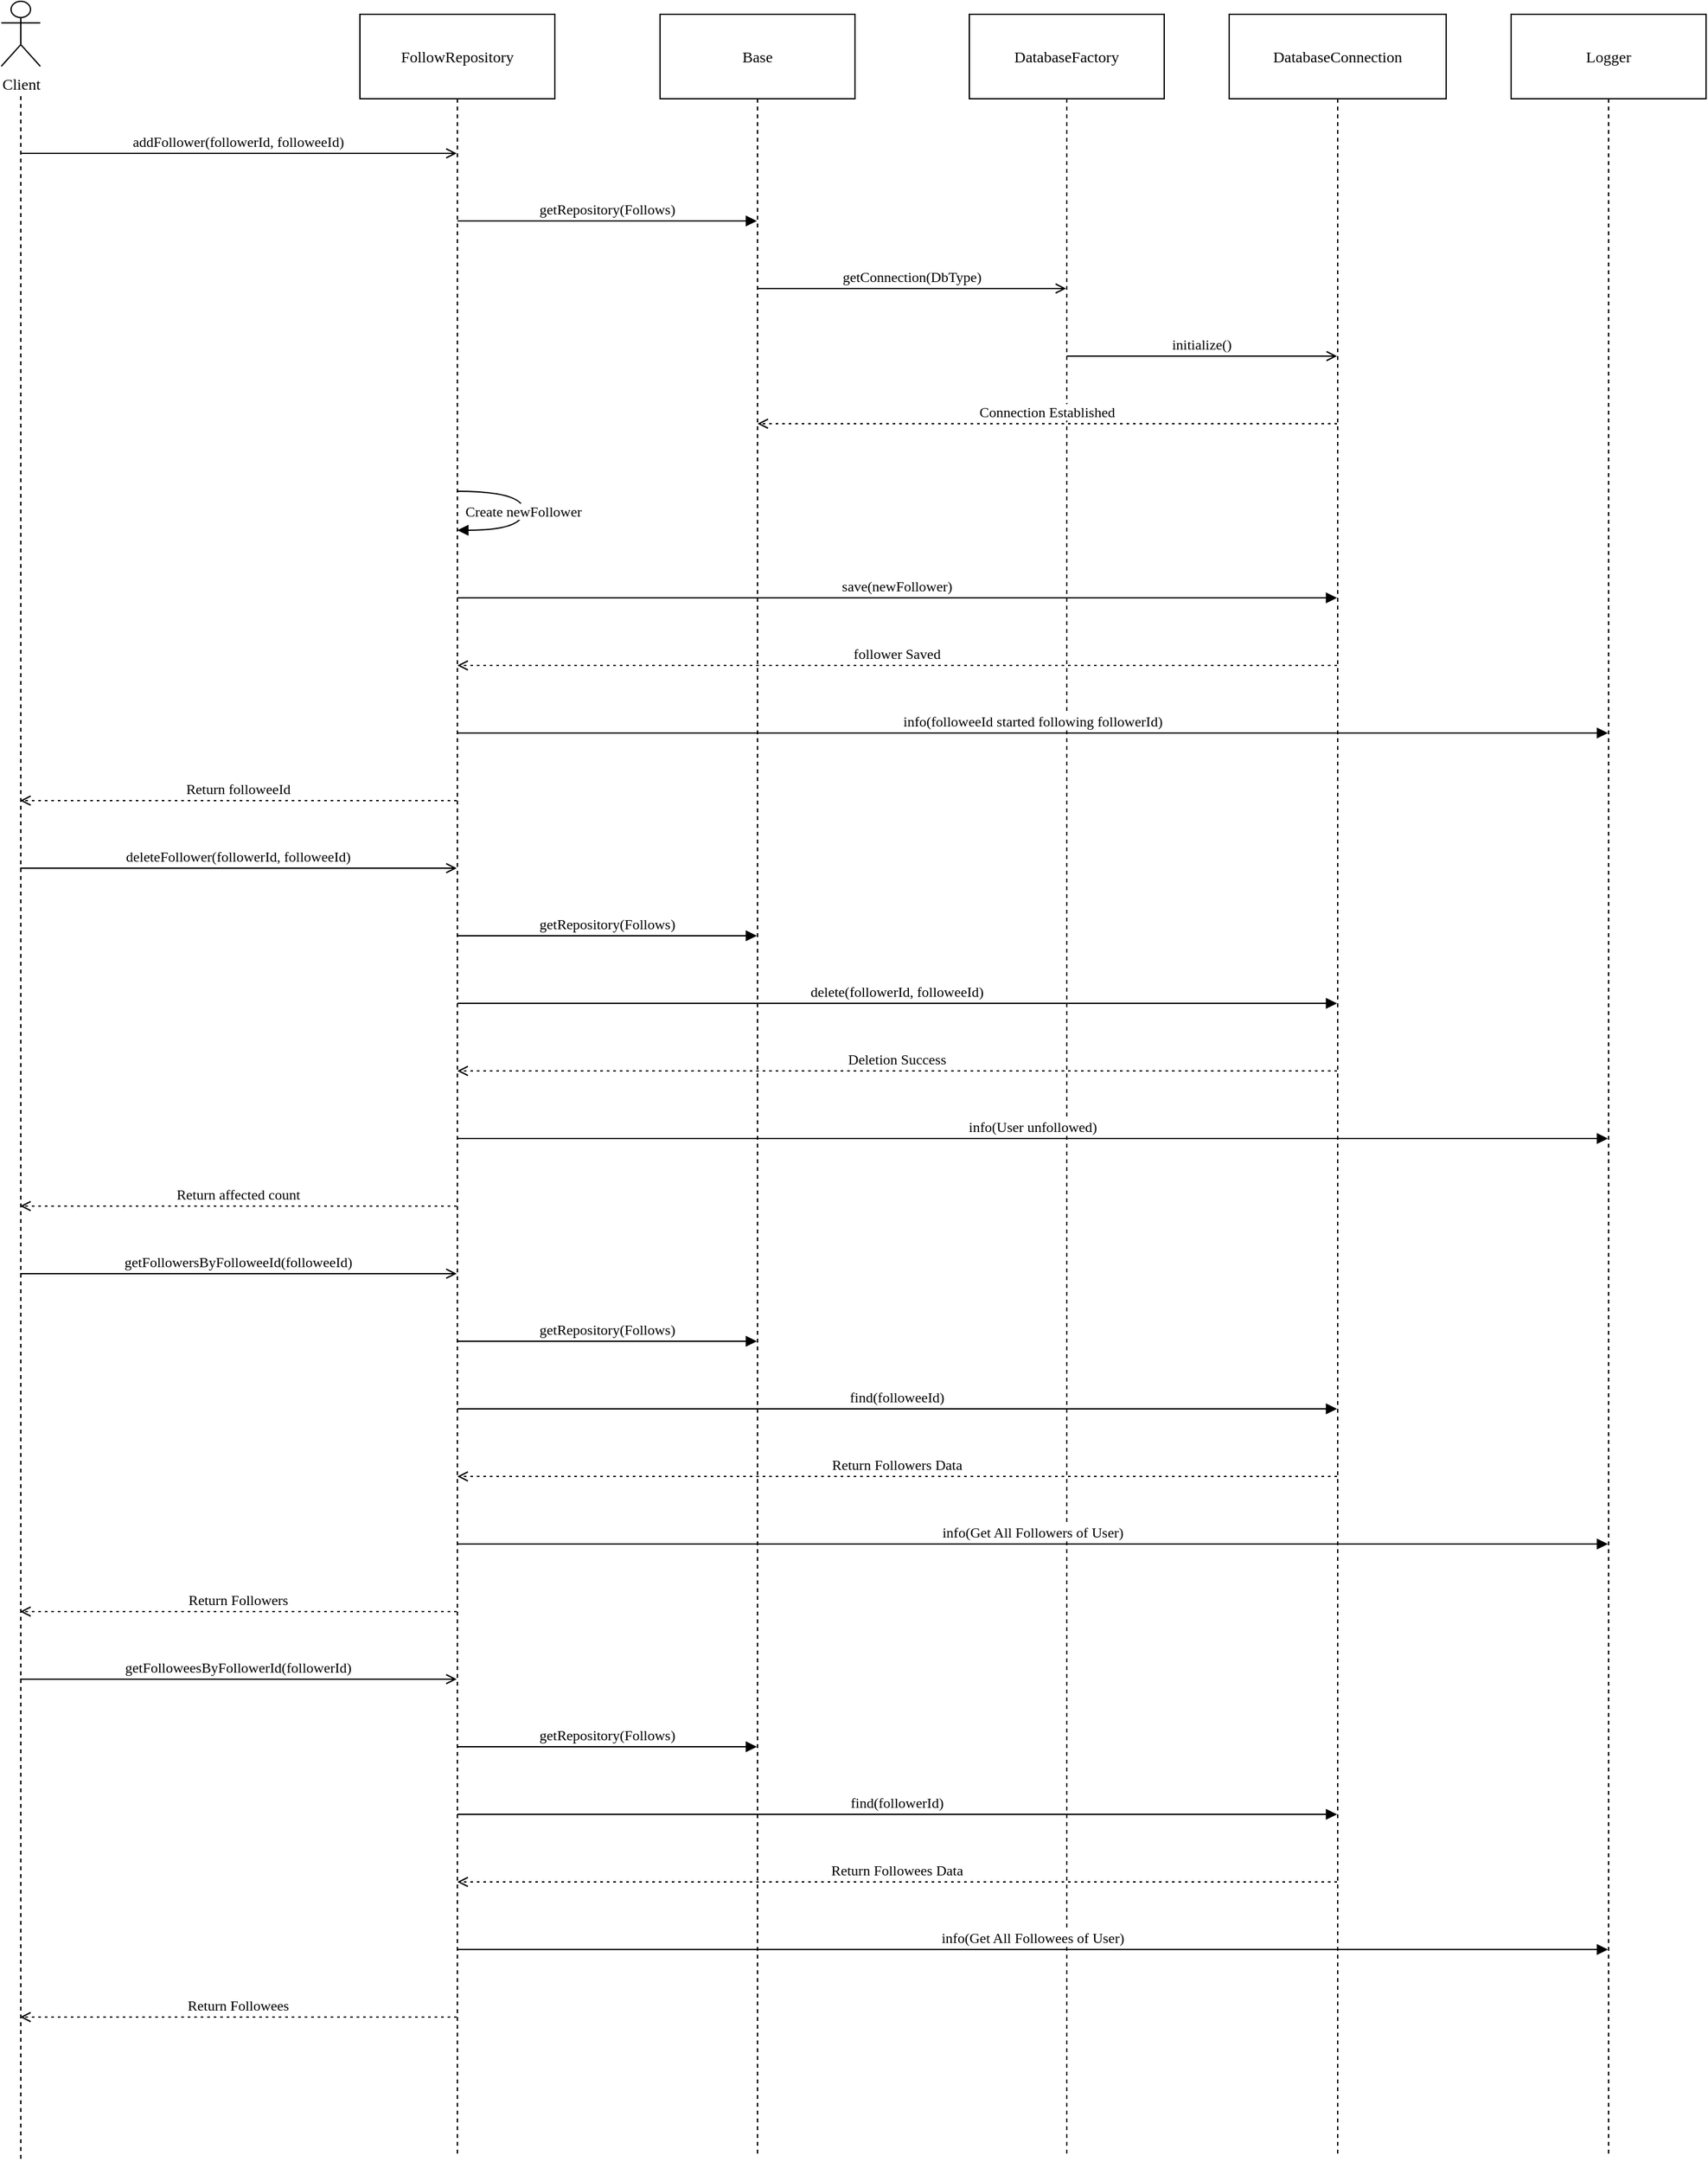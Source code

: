 <mxfile version="26.1.2">
  <diagram name="Page-1" id="sI9sfIEU1DzrIv63sCzL">
    <mxGraphModel dx="880" dy="426" grid="1" gridSize="10" guides="1" tooltips="1" connect="1" arrows="1" fold="1" page="1" pageScale="1" pageWidth="850" pageHeight="1100" math="0" shadow="0">
      <root>
        <mxCell id="0" />
        <mxCell id="1" parent="0" />
        <mxCell id="wESQC5PjeXK2KQ446HtL-2" value="FollowRepository" style="shape=umlLifeline;perimeter=lifelinePerimeter;whiteSpace=wrap;container=1;dropTarget=0;collapsible=0;recursiveResize=0;outlineConnect=0;portConstraint=eastwest;newEdgeStyle={&quot;edgeStyle&quot;:&quot;elbowEdgeStyle&quot;,&quot;elbow&quot;:&quot;vertical&quot;,&quot;curved&quot;:0,&quot;rounded&quot;:0};size=65;fontFamily=Verdana;fontStyle=0" vertex="1" parent="1">
          <mxGeometry x="356" y="20" width="150" height="1646" as="geometry" />
        </mxCell>
        <mxCell id="wESQC5PjeXK2KQ446HtL-3" value="Base" style="shape=umlLifeline;perimeter=lifelinePerimeter;whiteSpace=wrap;container=1;dropTarget=0;collapsible=0;recursiveResize=0;outlineConnect=0;portConstraint=eastwest;newEdgeStyle={&quot;edgeStyle&quot;:&quot;elbowEdgeStyle&quot;,&quot;elbow&quot;:&quot;vertical&quot;,&quot;curved&quot;:0,&quot;rounded&quot;:0};size=65;fontFamily=Verdana;fontStyle=0" vertex="1" parent="1">
          <mxGeometry x="587" y="20" width="150" height="1646" as="geometry" />
        </mxCell>
        <mxCell id="wESQC5PjeXK2KQ446HtL-4" value="DatabaseFactory" style="shape=umlLifeline;perimeter=lifelinePerimeter;whiteSpace=wrap;container=1;dropTarget=0;collapsible=0;recursiveResize=0;outlineConnect=0;portConstraint=eastwest;newEdgeStyle={&quot;edgeStyle&quot;:&quot;elbowEdgeStyle&quot;,&quot;elbow&quot;:&quot;vertical&quot;,&quot;curved&quot;:0,&quot;rounded&quot;:0};size=65;fontFamily=Verdana;fontStyle=0" vertex="1" parent="1">
          <mxGeometry x="825" y="20" width="150" height="1646" as="geometry" />
        </mxCell>
        <mxCell id="wESQC5PjeXK2KQ446HtL-5" value="DatabaseConnection" style="shape=umlLifeline;perimeter=lifelinePerimeter;whiteSpace=wrap;container=1;dropTarget=0;collapsible=0;recursiveResize=0;outlineConnect=0;portConstraint=eastwest;newEdgeStyle={&quot;edgeStyle&quot;:&quot;elbowEdgeStyle&quot;,&quot;elbow&quot;:&quot;vertical&quot;,&quot;curved&quot;:0,&quot;rounded&quot;:0};size=65;fontFamily=Verdana;fontStyle=0" vertex="1" parent="1">
          <mxGeometry x="1025" y="20" width="167" height="1646" as="geometry" />
        </mxCell>
        <mxCell id="wESQC5PjeXK2KQ446HtL-6" value="Logger" style="shape=umlLifeline;perimeter=lifelinePerimeter;whiteSpace=wrap;container=1;dropTarget=0;collapsible=0;recursiveResize=0;outlineConnect=0;portConstraint=eastwest;newEdgeStyle={&quot;edgeStyle&quot;:&quot;elbowEdgeStyle&quot;,&quot;elbow&quot;:&quot;vertical&quot;,&quot;curved&quot;:0,&quot;rounded&quot;:0};size=65;fontFamily=Verdana;fontStyle=0" vertex="1" parent="1">
          <mxGeometry x="1242" y="20" width="150" height="1646" as="geometry" />
        </mxCell>
        <mxCell id="wESQC5PjeXK2KQ446HtL-8" value="addFollower(followerId, followeeId)" style="verticalAlign=bottom;edgeStyle=elbowEdgeStyle;elbow=vertical;curved=0;rounded=0;endArrow=open;fontFamily=Verdana;fontStyle=0;endFill=0;" edge="1" parent="1" target="wESQC5PjeXK2KQ446HtL-2">
          <mxGeometry relative="1" as="geometry">
            <Array as="points">
              <mxPoint x="272" y="127" />
            </Array>
            <mxPoint x="94.5" y="127" as="sourcePoint" />
          </mxGeometry>
        </mxCell>
        <mxCell id="wESQC5PjeXK2KQ446HtL-9" value="getRepository(Follows)" style="verticalAlign=bottom;edgeStyle=elbowEdgeStyle;elbow=vertical;curved=0;rounded=0;endArrow=block;fontFamily=Verdana;fontStyle=0" edge="1" parent="1" source="wESQC5PjeXK2KQ446HtL-2" target="wESQC5PjeXK2KQ446HtL-3">
          <mxGeometry relative="1" as="geometry">
            <Array as="points">
              <mxPoint x="555" y="179" />
            </Array>
          </mxGeometry>
        </mxCell>
        <mxCell id="wESQC5PjeXK2KQ446HtL-10" value="getConnection(DbType)" style="verticalAlign=bottom;edgeStyle=elbowEdgeStyle;elbow=vertical;curved=0;rounded=0;endArrow=open;fontFamily=Verdana;fontStyle=0;endFill=0;" edge="1" parent="1" source="wESQC5PjeXK2KQ446HtL-3" target="wESQC5PjeXK2KQ446HtL-4">
          <mxGeometry relative="1" as="geometry">
            <Array as="points">
              <mxPoint x="790" y="231" />
            </Array>
          </mxGeometry>
        </mxCell>
        <mxCell id="wESQC5PjeXK2KQ446HtL-11" value="initialize()" style="verticalAlign=bottom;edgeStyle=elbowEdgeStyle;elbow=vertical;curved=0;rounded=0;endArrow=open;fontFamily=Verdana;fontStyle=0;endFill=0;" edge="1" parent="1" source="wESQC5PjeXK2KQ446HtL-4" target="wESQC5PjeXK2KQ446HtL-5">
          <mxGeometry relative="1" as="geometry">
            <Array as="points">
              <mxPoint x="1013" y="283" />
            </Array>
          </mxGeometry>
        </mxCell>
        <mxCell id="wESQC5PjeXK2KQ446HtL-12" value="Connection Established" style="verticalAlign=bottom;edgeStyle=elbowEdgeStyle;elbow=vertical;curved=0;rounded=0;dashed=1;dashPattern=2 3;endArrow=open;fontFamily=Verdana;fontStyle=0;endFill=0;" edge="1" parent="1" source="wESQC5PjeXK2KQ446HtL-5" target="wESQC5PjeXK2KQ446HtL-3">
          <mxGeometry relative="1" as="geometry">
            <Array as="points">
              <mxPoint x="897" y="335" />
            </Array>
          </mxGeometry>
        </mxCell>
        <mxCell id="wESQC5PjeXK2KQ446HtL-13" value="Create newFollower" style="curved=1;endArrow=block;rounded=0;fontFamily=Verdana;fontStyle=0" edge="1" parent="1" source="wESQC5PjeXK2KQ446HtL-2" target="wESQC5PjeXK2KQ446HtL-2">
          <mxGeometry relative="1" as="geometry">
            <Array as="points">
              <mxPoint x="482" y="387" />
              <mxPoint x="482" y="417" />
            </Array>
          </mxGeometry>
        </mxCell>
        <mxCell id="wESQC5PjeXK2KQ446HtL-14" value="save(newFollower)" style="verticalAlign=bottom;edgeStyle=elbowEdgeStyle;elbow=vertical;curved=0;rounded=0;endArrow=block;fontFamily=Verdana;fontStyle=0" edge="1" parent="1" source="wESQC5PjeXK2KQ446HtL-2" target="wESQC5PjeXK2KQ446HtL-5">
          <mxGeometry relative="1" as="geometry">
            <Array as="points">
              <mxPoint x="778" y="469" />
            </Array>
          </mxGeometry>
        </mxCell>
        <mxCell id="wESQC5PjeXK2KQ446HtL-15" value="follower Saved" style="verticalAlign=bottom;edgeStyle=elbowEdgeStyle;elbow=vertical;curved=0;rounded=0;dashed=1;dashPattern=2 3;endArrow=open;fontFamily=Verdana;fontStyle=0;endFill=0;" edge="1" parent="1" source="wESQC5PjeXK2KQ446HtL-5" target="wESQC5PjeXK2KQ446HtL-2">
          <mxGeometry relative="1" as="geometry">
            <Array as="points">
              <mxPoint x="781" y="521" />
            </Array>
          </mxGeometry>
        </mxCell>
        <mxCell id="wESQC5PjeXK2KQ446HtL-16" value="info(followeeId started following followerId)" style="verticalAlign=bottom;edgeStyle=elbowEdgeStyle;elbow=vertical;curved=0;rounded=0;endArrow=block;fontFamily=Verdana;fontStyle=0" edge="1" parent="1" source="wESQC5PjeXK2KQ446HtL-2" target="wESQC5PjeXK2KQ446HtL-6">
          <mxGeometry relative="1" as="geometry">
            <Array as="points">
              <mxPoint x="883" y="573" />
            </Array>
          </mxGeometry>
        </mxCell>
        <mxCell id="wESQC5PjeXK2KQ446HtL-17" value="Return followeeId" style="verticalAlign=bottom;edgeStyle=elbowEdgeStyle;elbow=vertical;curved=0;rounded=0;dashed=1;dashPattern=2 3;endArrow=open;fontFamily=Verdana;fontStyle=0;endFill=0;" edge="1" parent="1" source="wESQC5PjeXK2KQ446HtL-2">
          <mxGeometry relative="1" as="geometry">
            <Array as="points">
              <mxPoint x="275" y="625" />
            </Array>
            <mxPoint x="94.5" y="625" as="targetPoint" />
          </mxGeometry>
        </mxCell>
        <mxCell id="wESQC5PjeXK2KQ446HtL-18" value="deleteFollower(followerId, followeeId)" style="verticalAlign=bottom;edgeStyle=elbowEdgeStyle;elbow=vertical;curved=0;rounded=0;endArrow=open;fontFamily=Verdana;fontStyle=0;endFill=0;" edge="1" parent="1" target="wESQC5PjeXK2KQ446HtL-2">
          <mxGeometry relative="1" as="geometry">
            <Array as="points">
              <mxPoint x="272" y="677" />
            </Array>
            <mxPoint x="94.5" y="677" as="sourcePoint" />
          </mxGeometry>
        </mxCell>
        <mxCell id="wESQC5PjeXK2KQ446HtL-19" value="getRepository(Follows)" style="verticalAlign=bottom;edgeStyle=elbowEdgeStyle;elbow=vertical;curved=0;rounded=0;endArrow=block;fontFamily=Verdana;fontStyle=0" edge="1" parent="1" source="wESQC5PjeXK2KQ446HtL-2" target="wESQC5PjeXK2KQ446HtL-3">
          <mxGeometry relative="1" as="geometry">
            <Array as="points">
              <mxPoint x="555" y="729" />
            </Array>
          </mxGeometry>
        </mxCell>
        <mxCell id="wESQC5PjeXK2KQ446HtL-20" value="delete(followerId, followeeId)" style="verticalAlign=bottom;edgeStyle=elbowEdgeStyle;elbow=vertical;curved=0;rounded=0;endArrow=block;fontFamily=Verdana;fontStyle=0" edge="1" parent="1" source="wESQC5PjeXK2KQ446HtL-2" target="wESQC5PjeXK2KQ446HtL-5">
          <mxGeometry relative="1" as="geometry">
            <Array as="points">
              <mxPoint x="778" y="781" />
            </Array>
          </mxGeometry>
        </mxCell>
        <mxCell id="wESQC5PjeXK2KQ446HtL-21" value="Deletion Success" style="verticalAlign=bottom;edgeStyle=elbowEdgeStyle;elbow=vertical;curved=0;rounded=0;dashed=1;dashPattern=2 3;endArrow=open;fontFamily=Verdana;fontStyle=0;endFill=0;" edge="1" parent="1" source="wESQC5PjeXK2KQ446HtL-5" target="wESQC5PjeXK2KQ446HtL-2">
          <mxGeometry relative="1" as="geometry">
            <Array as="points">
              <mxPoint x="781" y="833" />
            </Array>
          </mxGeometry>
        </mxCell>
        <mxCell id="wESQC5PjeXK2KQ446HtL-22" value="info(User unfollowed)" style="verticalAlign=bottom;edgeStyle=elbowEdgeStyle;elbow=vertical;curved=0;rounded=0;endArrow=block;fontFamily=Verdana;fontStyle=0" edge="1" parent="1" source="wESQC5PjeXK2KQ446HtL-2" target="wESQC5PjeXK2KQ446HtL-6">
          <mxGeometry relative="1" as="geometry">
            <Array as="points">
              <mxPoint x="883" y="885" />
            </Array>
          </mxGeometry>
        </mxCell>
        <mxCell id="wESQC5PjeXK2KQ446HtL-23" value="Return affected count" style="verticalAlign=bottom;edgeStyle=elbowEdgeStyle;elbow=vertical;curved=0;rounded=0;dashed=1;dashPattern=2 3;endArrow=open;fontFamily=Verdana;fontStyle=0;endFill=0;" edge="1" parent="1" source="wESQC5PjeXK2KQ446HtL-2">
          <mxGeometry relative="1" as="geometry">
            <Array as="points">
              <mxPoint x="275" y="937" />
            </Array>
            <mxPoint x="94.5" y="937" as="targetPoint" />
          </mxGeometry>
        </mxCell>
        <mxCell id="wESQC5PjeXK2KQ446HtL-24" value="getFollowersByFolloweeId(followeeId)" style="verticalAlign=bottom;edgeStyle=elbowEdgeStyle;elbow=vertical;curved=0;rounded=0;endArrow=open;fontFamily=Verdana;fontStyle=0;endFill=0;" edge="1" parent="1" target="wESQC5PjeXK2KQ446HtL-2">
          <mxGeometry relative="1" as="geometry">
            <Array as="points">
              <mxPoint x="272" y="989" />
            </Array>
            <mxPoint x="94.5" y="989" as="sourcePoint" />
          </mxGeometry>
        </mxCell>
        <mxCell id="wESQC5PjeXK2KQ446HtL-25" value="getRepository(Follows)" style="verticalAlign=bottom;edgeStyle=elbowEdgeStyle;elbow=vertical;curved=0;rounded=0;endArrow=block;fontFamily=Verdana;fontStyle=0" edge="1" parent="1" source="wESQC5PjeXK2KQ446HtL-2" target="wESQC5PjeXK2KQ446HtL-3">
          <mxGeometry relative="1" as="geometry">
            <Array as="points">
              <mxPoint x="555" y="1041" />
            </Array>
          </mxGeometry>
        </mxCell>
        <mxCell id="wESQC5PjeXK2KQ446HtL-26" value="find(followeeId)" style="verticalAlign=bottom;edgeStyle=elbowEdgeStyle;elbow=vertical;curved=0;rounded=0;endArrow=block;fontFamily=Verdana;fontStyle=0" edge="1" parent="1" source="wESQC5PjeXK2KQ446HtL-2" target="wESQC5PjeXK2KQ446HtL-5">
          <mxGeometry relative="1" as="geometry">
            <Array as="points">
              <mxPoint x="778" y="1093" />
            </Array>
          </mxGeometry>
        </mxCell>
        <mxCell id="wESQC5PjeXK2KQ446HtL-27" value="Return Followers Data" style="verticalAlign=bottom;edgeStyle=elbowEdgeStyle;elbow=vertical;curved=0;rounded=0;dashed=1;dashPattern=2 3;endArrow=open;fontFamily=Verdana;fontStyle=0;endFill=0;" edge="1" parent="1" source="wESQC5PjeXK2KQ446HtL-5" target="wESQC5PjeXK2KQ446HtL-2">
          <mxGeometry relative="1" as="geometry">
            <Array as="points">
              <mxPoint x="781" y="1145" />
            </Array>
          </mxGeometry>
        </mxCell>
        <mxCell id="wESQC5PjeXK2KQ446HtL-28" value="info(Get All Followers of User)" style="verticalAlign=bottom;edgeStyle=elbowEdgeStyle;elbow=vertical;curved=0;rounded=0;endArrow=block;fontFamily=Verdana;fontStyle=0" edge="1" parent="1" source="wESQC5PjeXK2KQ446HtL-2" target="wESQC5PjeXK2KQ446HtL-6">
          <mxGeometry relative="1" as="geometry">
            <Array as="points">
              <mxPoint x="883" y="1197" />
            </Array>
          </mxGeometry>
        </mxCell>
        <mxCell id="wESQC5PjeXK2KQ446HtL-29" value="Return Followers" style="verticalAlign=bottom;edgeStyle=elbowEdgeStyle;elbow=vertical;curved=0;rounded=0;dashed=1;dashPattern=2 3;endArrow=open;fontFamily=Verdana;fontStyle=0;endFill=0;" edge="1" parent="1" source="wESQC5PjeXK2KQ446HtL-2">
          <mxGeometry relative="1" as="geometry">
            <Array as="points">
              <mxPoint x="275" y="1249" />
            </Array>
            <mxPoint x="94.5" y="1249" as="targetPoint" />
          </mxGeometry>
        </mxCell>
        <mxCell id="wESQC5PjeXK2KQ446HtL-30" value="getFolloweesByFollowerId(followerId)" style="verticalAlign=bottom;edgeStyle=elbowEdgeStyle;elbow=vertical;curved=0;rounded=0;endArrow=open;fontFamily=Verdana;fontStyle=0;endFill=0;" edge="1" parent="1" target="wESQC5PjeXK2KQ446HtL-2">
          <mxGeometry relative="1" as="geometry">
            <Array as="points">
              <mxPoint x="272" y="1301" />
            </Array>
            <mxPoint x="94.5" y="1301" as="sourcePoint" />
          </mxGeometry>
        </mxCell>
        <mxCell id="wESQC5PjeXK2KQ446HtL-31" value="getRepository(Follows)" style="verticalAlign=bottom;edgeStyle=elbowEdgeStyle;elbow=vertical;curved=0;rounded=0;endArrow=block;fontFamily=Verdana;fontStyle=0" edge="1" parent="1" source="wESQC5PjeXK2KQ446HtL-2" target="wESQC5PjeXK2KQ446HtL-3">
          <mxGeometry relative="1" as="geometry">
            <Array as="points">
              <mxPoint x="555" y="1353" />
            </Array>
          </mxGeometry>
        </mxCell>
        <mxCell id="wESQC5PjeXK2KQ446HtL-32" value="find(followerId)" style="verticalAlign=bottom;edgeStyle=elbowEdgeStyle;elbow=vertical;curved=0;rounded=0;endArrow=block;fontFamily=Verdana;fontStyle=0" edge="1" parent="1" source="wESQC5PjeXK2KQ446HtL-2" target="wESQC5PjeXK2KQ446HtL-5">
          <mxGeometry relative="1" as="geometry">
            <Array as="points">
              <mxPoint x="778" y="1405" />
            </Array>
          </mxGeometry>
        </mxCell>
        <mxCell id="wESQC5PjeXK2KQ446HtL-33" value="Return Followees Data" style="verticalAlign=bottom;edgeStyle=elbowEdgeStyle;elbow=vertical;curved=0;rounded=0;dashed=1;dashPattern=2 3;endArrow=open;fontFamily=Verdana;fontStyle=0;endFill=0;" edge="1" parent="1" source="wESQC5PjeXK2KQ446HtL-5" target="wESQC5PjeXK2KQ446HtL-2">
          <mxGeometry relative="1" as="geometry">
            <Array as="points">
              <mxPoint x="781" y="1457" />
            </Array>
          </mxGeometry>
        </mxCell>
        <mxCell id="wESQC5PjeXK2KQ446HtL-34" value="info(Get All Followees of User)" style="verticalAlign=bottom;edgeStyle=elbowEdgeStyle;elbow=vertical;curved=0;rounded=0;endArrow=block;fontFamily=Verdana;fontStyle=0" edge="1" parent="1" source="wESQC5PjeXK2KQ446HtL-2" target="wESQC5PjeXK2KQ446HtL-6">
          <mxGeometry relative="1" as="geometry">
            <Array as="points">
              <mxPoint x="883" y="1509" />
            </Array>
          </mxGeometry>
        </mxCell>
        <mxCell id="wESQC5PjeXK2KQ446HtL-35" value="Return Followees" style="verticalAlign=bottom;edgeStyle=elbowEdgeStyle;elbow=vertical;curved=0;rounded=0;dashed=1;dashPattern=2 3;endArrow=open;fontFamily=Verdana;fontStyle=0;endFill=0;" edge="1" parent="1" source="wESQC5PjeXK2KQ446HtL-2">
          <mxGeometry relative="1" as="geometry">
            <Array as="points">
              <mxPoint x="275" y="1561" />
            </Array>
            <mxPoint x="94.5" y="1561" as="targetPoint" />
          </mxGeometry>
        </mxCell>
        <mxCell id="wESQC5PjeXK2KQ446HtL-36" value="Client" style="shape=umlActor;verticalLabelPosition=bottom;verticalAlign=top;html=1;outlineConnect=0;fontFamily=Verdana;fontStyle=0" vertex="1" parent="1">
          <mxGeometry x="80" y="10" width="30" height="50" as="geometry" />
        </mxCell>
        <mxCell id="wESQC5PjeXK2KQ446HtL-37" value="" style="endArrow=none;dashed=1;html=1;rounded=0;fontFamily=Verdana;fontStyle=0" edge="1" parent="1">
          <mxGeometry width="50" height="50" relative="1" as="geometry">
            <mxPoint x="95" y="1670" as="sourcePoint" />
            <mxPoint x="95" y="80" as="targetPoint" />
          </mxGeometry>
        </mxCell>
      </root>
    </mxGraphModel>
  </diagram>
</mxfile>

